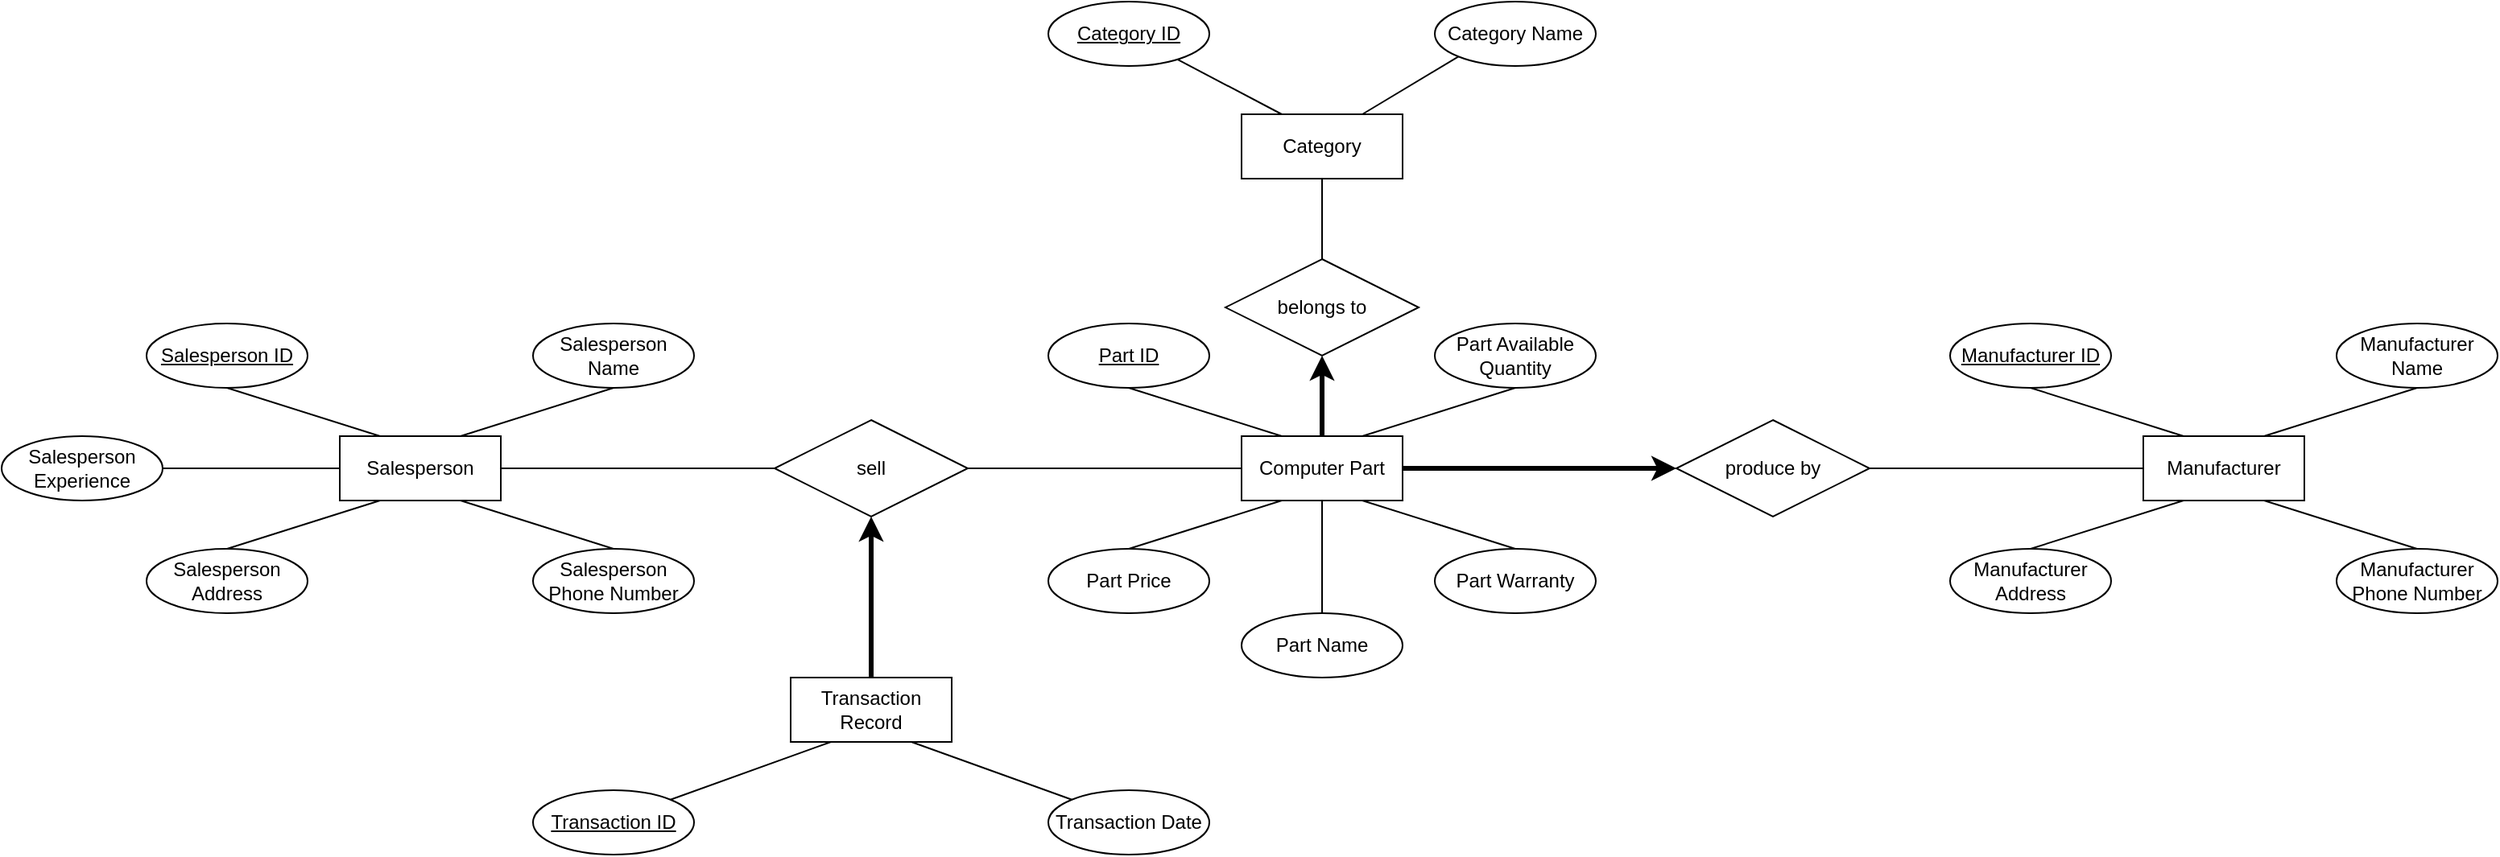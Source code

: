 <mxfile version="22.0.8" type="device">
  <diagram id="R2lEEEUBdFMjLlhIrx00" name="Page-1">
    <mxGraphModel dx="2829" dy="1188" grid="1" gridSize="10" guides="1" tooltips="1" connect="1" arrows="1" fold="1" page="1" pageScale="1" pageWidth="850" pageHeight="1100" math="0" shadow="0" extFonts="Permanent Marker^https://fonts.googleapis.com/css?family=Permanent+Marker">
      <root>
        <mxCell id="0" />
        <mxCell id="1" parent="0" />
        <mxCell id="m-d9OuQ96tlEYD3K8NPe-6" style="rounded=0;orthogonalLoop=1;jettySize=auto;html=1;exitX=0.25;exitY=0;exitDx=0;exitDy=0;endArrow=none;endFill=0;" parent="1" source="m-d9OuQ96tlEYD3K8NPe-1" target="m-d9OuQ96tlEYD3K8NPe-4" edge="1">
          <mxGeometry relative="1" as="geometry" />
        </mxCell>
        <mxCell id="m-d9OuQ96tlEYD3K8NPe-7" style="rounded=0;orthogonalLoop=1;jettySize=auto;html=1;exitX=0.75;exitY=0;exitDx=0;exitDy=0;entryX=0;entryY=1;entryDx=0;entryDy=0;endArrow=none;endFill=0;" parent="1" source="m-d9OuQ96tlEYD3K8NPe-1" target="m-d9OuQ96tlEYD3K8NPe-5" edge="1">
          <mxGeometry relative="1" as="geometry" />
        </mxCell>
        <mxCell id="m-d9OuQ96tlEYD3K8NPe-1" value="Category" style="whiteSpace=wrap;html=1;align=center;" parent="1" vertex="1">
          <mxGeometry x="370" y="410" width="100" height="40" as="geometry" />
        </mxCell>
        <mxCell id="m-d9OuQ96tlEYD3K8NPe-8" style="edgeStyle=orthogonalEdgeStyle;rounded=0;orthogonalLoop=1;jettySize=auto;html=1;exitX=0.5;exitY=0;exitDx=0;exitDy=0;entryX=0.5;entryY=1;entryDx=0;entryDy=0;endArrow=classic;endFill=1;strokeWidth=3;" parent="1" source="m-d9OuQ96tlEYD3K8NPe-2" target="m-d9OuQ96tlEYD3K8NPe-3" edge="1">
          <mxGeometry relative="1" as="geometry" />
        </mxCell>
        <mxCell id="_XZFC3icuOVZNhRGFE-E-10" style="rounded=0;orthogonalLoop=1;jettySize=auto;html=1;exitX=0.5;exitY=1;exitDx=0;exitDy=0;entryX=0.5;entryY=0;entryDx=0;entryDy=0;endArrow=none;endFill=0;" parent="1" source="m-d9OuQ96tlEYD3K8NPe-2" target="m-d9OuQ96tlEYD3K8NPe-21" edge="1">
          <mxGeometry relative="1" as="geometry" />
        </mxCell>
        <mxCell id="_XZFC3icuOVZNhRGFE-E-11" style="rounded=0;orthogonalLoop=1;jettySize=auto;html=1;exitX=0.75;exitY=1;exitDx=0;exitDy=0;entryX=0.5;entryY=0;entryDx=0;entryDy=0;endArrow=none;endFill=0;" parent="1" source="m-d9OuQ96tlEYD3K8NPe-2" target="_XZFC3icuOVZNhRGFE-E-7" edge="1">
          <mxGeometry relative="1" as="geometry" />
        </mxCell>
        <mxCell id="_XZFC3icuOVZNhRGFE-E-23" style="edgeStyle=orthogonalEdgeStyle;rounded=0;orthogonalLoop=1;jettySize=auto;html=1;exitX=0;exitY=0.5;exitDx=0;exitDy=0;entryX=1;entryY=0.5;entryDx=0;entryDy=0;endArrow=none;endFill=0;" parent="1" source="m-d9OuQ96tlEYD3K8NPe-2" target="_XZFC3icuOVZNhRGFE-E-20" edge="1">
          <mxGeometry relative="1" as="geometry" />
        </mxCell>
        <mxCell id="WRj5Y41JTLO4n0C5TctZ-2" style="rounded=0;orthogonalLoop=1;jettySize=auto;html=1;exitX=0.25;exitY=0;exitDx=0;exitDy=0;entryX=0.5;entryY=1;entryDx=0;entryDy=0;endArrow=none;endFill=0;" parent="1" source="m-d9OuQ96tlEYD3K8NPe-2" target="m-d9OuQ96tlEYD3K8NPe-19" edge="1">
          <mxGeometry relative="1" as="geometry" />
        </mxCell>
        <mxCell id="WRj5Y41JTLO4n0C5TctZ-3" style="rounded=0;orthogonalLoop=1;jettySize=auto;html=1;exitX=0.25;exitY=1;exitDx=0;exitDy=0;entryX=0.5;entryY=0;entryDx=0;entryDy=0;endArrow=none;endFill=0;" parent="1" source="m-d9OuQ96tlEYD3K8NPe-2" target="_XZFC3icuOVZNhRGFE-E-1" edge="1">
          <mxGeometry relative="1" as="geometry" />
        </mxCell>
        <mxCell id="m-d9OuQ96tlEYD3K8NPe-2" value="Computer Part" style="whiteSpace=wrap;html=1;align=center;" parent="1" vertex="1">
          <mxGeometry x="370" y="610" width="100" height="40" as="geometry" />
        </mxCell>
        <mxCell id="m-d9OuQ96tlEYD3K8NPe-9" style="edgeStyle=orthogonalEdgeStyle;rounded=0;orthogonalLoop=1;jettySize=auto;html=1;exitX=0.5;exitY=0;exitDx=0;exitDy=0;entryX=0.5;entryY=1;entryDx=0;entryDy=0;endArrow=none;endFill=0;" parent="1" source="m-d9OuQ96tlEYD3K8NPe-3" target="m-d9OuQ96tlEYD3K8NPe-1" edge="1">
          <mxGeometry relative="1" as="geometry" />
        </mxCell>
        <mxCell id="m-d9OuQ96tlEYD3K8NPe-3" value="belongs to" style="shape=rhombus;perimeter=rhombusPerimeter;whiteSpace=wrap;html=1;align=center;" parent="1" vertex="1">
          <mxGeometry x="360" y="500" width="120" height="60" as="geometry" />
        </mxCell>
        <mxCell id="m-d9OuQ96tlEYD3K8NPe-4" value="Category ID" style="ellipse;whiteSpace=wrap;html=1;align=center;fontStyle=4;" parent="1" vertex="1">
          <mxGeometry x="250" y="340" width="100" height="40" as="geometry" />
        </mxCell>
        <mxCell id="m-d9OuQ96tlEYD3K8NPe-5" value="Category Name" style="ellipse;whiteSpace=wrap;html=1;align=center;" parent="1" vertex="1">
          <mxGeometry x="490" y="340" width="100" height="40" as="geometry" />
        </mxCell>
        <mxCell id="m-d9OuQ96tlEYD3K8NPe-16" style="rounded=0;orthogonalLoop=1;jettySize=auto;html=1;exitX=0.75;exitY=0;exitDx=0;exitDy=0;entryX=0.5;entryY=1;entryDx=0;entryDy=0;endArrow=none;endFill=0;" parent="1" source="m-d9OuQ96tlEYD3K8NPe-10" target="m-d9OuQ96tlEYD3K8NPe-12" edge="1">
          <mxGeometry relative="1" as="geometry" />
        </mxCell>
        <mxCell id="m-d9OuQ96tlEYD3K8NPe-10" value="Manufacturer" style="whiteSpace=wrap;html=1;align=center;" parent="1" vertex="1">
          <mxGeometry x="930" y="610" width="100" height="40" as="geometry" />
        </mxCell>
        <mxCell id="m-d9OuQ96tlEYD3K8NPe-15" style="rounded=0;orthogonalLoop=1;jettySize=auto;html=1;exitX=0.5;exitY=1;exitDx=0;exitDy=0;entryX=0.25;entryY=0;entryDx=0;entryDy=0;endArrow=none;endFill=0;" parent="1" source="m-d9OuQ96tlEYD3K8NPe-11" target="m-d9OuQ96tlEYD3K8NPe-10" edge="1">
          <mxGeometry relative="1" as="geometry" />
        </mxCell>
        <mxCell id="m-d9OuQ96tlEYD3K8NPe-11" value="Manufacturer ID" style="ellipse;whiteSpace=wrap;html=1;align=center;fontStyle=4;" parent="1" vertex="1">
          <mxGeometry x="810" y="540" width="100" height="40" as="geometry" />
        </mxCell>
        <mxCell id="m-d9OuQ96tlEYD3K8NPe-12" value="Manufacturer Name" style="ellipse;whiteSpace=wrap;html=1;align=center;" parent="1" vertex="1">
          <mxGeometry x="1050" y="540" width="100" height="40" as="geometry" />
        </mxCell>
        <mxCell id="m-d9OuQ96tlEYD3K8NPe-17" style="rounded=0;orthogonalLoop=1;jettySize=auto;html=1;exitX=0.5;exitY=0;exitDx=0;exitDy=0;entryX=0.25;entryY=1;entryDx=0;entryDy=0;endArrow=none;endFill=0;" parent="1" source="m-d9OuQ96tlEYD3K8NPe-13" target="m-d9OuQ96tlEYD3K8NPe-10" edge="1">
          <mxGeometry relative="1" as="geometry" />
        </mxCell>
        <mxCell id="m-d9OuQ96tlEYD3K8NPe-13" value="Manufacturer Address" style="ellipse;whiteSpace=wrap;html=1;align=center;" parent="1" vertex="1">
          <mxGeometry x="810" y="680" width="100" height="40" as="geometry" />
        </mxCell>
        <mxCell id="m-d9OuQ96tlEYD3K8NPe-18" style="rounded=0;orthogonalLoop=1;jettySize=auto;html=1;exitX=0.5;exitY=0;exitDx=0;exitDy=0;entryX=0.75;entryY=1;entryDx=0;entryDy=0;endArrow=none;endFill=0;" parent="1" source="m-d9OuQ96tlEYD3K8NPe-14" target="m-d9OuQ96tlEYD3K8NPe-10" edge="1">
          <mxGeometry relative="1" as="geometry" />
        </mxCell>
        <mxCell id="m-d9OuQ96tlEYD3K8NPe-14" value="Manufacturer Phone Number" style="ellipse;whiteSpace=wrap;html=1;align=center;" parent="1" vertex="1">
          <mxGeometry x="1050" y="680" width="100" height="40" as="geometry" />
        </mxCell>
        <mxCell id="m-d9OuQ96tlEYD3K8NPe-19" value="Part ID" style="ellipse;whiteSpace=wrap;html=1;align=center;fontStyle=4;" parent="1" vertex="1">
          <mxGeometry x="250" y="540" width="100" height="40" as="geometry" />
        </mxCell>
        <mxCell id="m-d9OuQ96tlEYD3K8NPe-21" value="Part Name" style="ellipse;whiteSpace=wrap;html=1;align=center;" parent="1" vertex="1">
          <mxGeometry x="370" y="720" width="100" height="40" as="geometry" />
        </mxCell>
        <mxCell id="_XZFC3icuOVZNhRGFE-E-1" value="Part Price" style="ellipse;whiteSpace=wrap;html=1;align=center;" parent="1" vertex="1">
          <mxGeometry x="250" y="680" width="100" height="40" as="geometry" />
        </mxCell>
        <mxCell id="_XZFC3icuOVZNhRGFE-E-6" style="rounded=0;orthogonalLoop=1;jettySize=auto;html=1;exitX=1;exitY=0.5;exitDx=0;exitDy=0;entryX=0;entryY=0.5;entryDx=0;entryDy=0;endArrow=none;endFill=0;" parent="1" source="_XZFC3icuOVZNhRGFE-E-4" target="m-d9OuQ96tlEYD3K8NPe-10" edge="1">
          <mxGeometry relative="1" as="geometry" />
        </mxCell>
        <mxCell id="_XZFC3icuOVZNhRGFE-E-4" value="produce by" style="shape=rhombus;perimeter=rhombusPerimeter;whiteSpace=wrap;html=1;align=center;" parent="1" vertex="1">
          <mxGeometry x="640" y="600" width="120" height="60" as="geometry" />
        </mxCell>
        <mxCell id="_XZFC3icuOVZNhRGFE-E-5" style="rounded=0;orthogonalLoop=1;jettySize=auto;html=1;exitX=1;exitY=0.5;exitDx=0;exitDy=0;endArrow=classic;endFill=1;entryX=0;entryY=0.5;entryDx=0;entryDy=0;strokeWidth=3;" parent="1" source="m-d9OuQ96tlEYD3K8NPe-2" target="_XZFC3icuOVZNhRGFE-E-4" edge="1">
          <mxGeometry relative="1" as="geometry">
            <mxPoint x="640" y="630" as="targetPoint" />
          </mxGeometry>
        </mxCell>
        <mxCell id="_XZFC3icuOVZNhRGFE-E-7" value="Part Warranty" style="ellipse;whiteSpace=wrap;html=1;align=center;" parent="1" vertex="1">
          <mxGeometry x="490" y="680" width="100" height="40" as="geometry" />
        </mxCell>
        <mxCell id="_XZFC3icuOVZNhRGFE-E-13" style="rounded=0;orthogonalLoop=1;jettySize=auto;html=1;exitX=0.5;exitY=1;exitDx=0;exitDy=0;entryX=0.75;entryY=0;entryDx=0;entryDy=0;endArrow=none;endFill=0;" parent="1" source="_XZFC3icuOVZNhRGFE-E-8" target="m-d9OuQ96tlEYD3K8NPe-2" edge="1">
          <mxGeometry relative="1" as="geometry" />
        </mxCell>
        <mxCell id="_XZFC3icuOVZNhRGFE-E-8" value="Part Available Quantity" style="ellipse;whiteSpace=wrap;html=1;align=center;" parent="1" vertex="1">
          <mxGeometry x="490" y="540" width="100" height="40" as="geometry" />
        </mxCell>
        <mxCell id="_XZFC3icuOVZNhRGFE-E-21" style="rounded=0;orthogonalLoop=1;jettySize=auto;html=1;exitX=0.25;exitY=0;exitDx=0;exitDy=0;entryX=0.5;entryY=1;entryDx=0;entryDy=0;endArrow=none;endFill=0;" parent="1" source="_XZFC3icuOVZNhRGFE-E-14" target="_XZFC3icuOVZNhRGFE-E-15" edge="1">
          <mxGeometry relative="1" as="geometry" />
        </mxCell>
        <mxCell id="_XZFC3icuOVZNhRGFE-E-22" style="rounded=0;orthogonalLoop=1;jettySize=auto;html=1;exitX=0.75;exitY=0;exitDx=0;exitDy=0;entryX=0.5;entryY=1;entryDx=0;entryDy=0;endArrow=none;endFill=0;" parent="1" source="_XZFC3icuOVZNhRGFE-E-14" target="_XZFC3icuOVZNhRGFE-E-16" edge="1">
          <mxGeometry relative="1" as="geometry" />
        </mxCell>
        <mxCell id="_XZFC3icuOVZNhRGFE-E-14" value="Salesperson" style="whiteSpace=wrap;html=1;align=center;" parent="1" vertex="1">
          <mxGeometry x="-190" y="610" width="100" height="40" as="geometry" />
        </mxCell>
        <mxCell id="_XZFC3icuOVZNhRGFE-E-15" value="Salesperson ID" style="ellipse;whiteSpace=wrap;html=1;align=center;fontStyle=4;" parent="1" vertex="1">
          <mxGeometry x="-310" y="540" width="100" height="40" as="geometry" />
        </mxCell>
        <mxCell id="_XZFC3icuOVZNhRGFE-E-16" value="Salesperson Name" style="ellipse;whiteSpace=wrap;html=1;align=center;" parent="1" vertex="1">
          <mxGeometry x="-70" y="540" width="100" height="40" as="geometry" />
        </mxCell>
        <mxCell id="_XZFC3icuOVZNhRGFE-E-26" style="rounded=0;orthogonalLoop=1;jettySize=auto;html=1;exitX=0.5;exitY=0;exitDx=0;exitDy=0;entryX=0.25;entryY=1;entryDx=0;entryDy=0;endArrow=none;endFill=0;" parent="1" source="_XZFC3icuOVZNhRGFE-E-17" target="_XZFC3icuOVZNhRGFE-E-14" edge="1">
          <mxGeometry relative="1" as="geometry" />
        </mxCell>
        <mxCell id="_XZFC3icuOVZNhRGFE-E-17" value="Salesperson Address" style="ellipse;whiteSpace=wrap;html=1;align=center;" parent="1" vertex="1">
          <mxGeometry x="-310" y="680" width="100" height="40" as="geometry" />
        </mxCell>
        <mxCell id="_XZFC3icuOVZNhRGFE-E-27" style="rounded=0;orthogonalLoop=1;jettySize=auto;html=1;exitX=0.5;exitY=0;exitDx=0;exitDy=0;entryX=0.75;entryY=1;entryDx=0;entryDy=0;endArrow=none;endFill=0;" parent="1" source="_XZFC3icuOVZNhRGFE-E-18" target="_XZFC3icuOVZNhRGFE-E-14" edge="1">
          <mxGeometry relative="1" as="geometry" />
        </mxCell>
        <mxCell id="_XZFC3icuOVZNhRGFE-E-18" value="Salesperson Phone Number" style="ellipse;whiteSpace=wrap;html=1;align=center;" parent="1" vertex="1">
          <mxGeometry x="-70" y="680" width="100" height="40" as="geometry" />
        </mxCell>
        <mxCell id="_XZFC3icuOVZNhRGFE-E-25" style="rounded=0;orthogonalLoop=1;jettySize=auto;html=1;entryX=0;entryY=0.5;entryDx=0;entryDy=0;endArrow=none;endFill=0;" parent="1" source="_XZFC3icuOVZNhRGFE-E-19" target="_XZFC3icuOVZNhRGFE-E-14" edge="1">
          <mxGeometry relative="1" as="geometry" />
        </mxCell>
        <mxCell id="_XZFC3icuOVZNhRGFE-E-19" value="Salesperson Experience" style="ellipse;whiteSpace=wrap;html=1;align=center;" parent="1" vertex="1">
          <mxGeometry x="-400" y="610" width="100" height="40" as="geometry" />
        </mxCell>
        <mxCell id="_XZFC3icuOVZNhRGFE-E-24" style="rounded=0;orthogonalLoop=1;jettySize=auto;html=1;endArrow=none;endFill=0;" parent="1" source="_XZFC3icuOVZNhRGFE-E-20" target="_XZFC3icuOVZNhRGFE-E-14" edge="1">
          <mxGeometry relative="1" as="geometry" />
        </mxCell>
        <mxCell id="_XZFC3icuOVZNhRGFE-E-20" value="sell" style="shape=rhombus;perimeter=rhombusPerimeter;whiteSpace=wrap;html=1;align=center;" parent="1" vertex="1">
          <mxGeometry x="80" y="600" width="120" height="60" as="geometry" />
        </mxCell>
        <mxCell id="aRNeA1mhcJnV62-i4Jk8-4" style="edgeStyle=orthogonalEdgeStyle;rounded=0;orthogonalLoop=1;jettySize=auto;html=1;exitX=0.5;exitY=0;exitDx=0;exitDy=0;entryX=0.5;entryY=1;entryDx=0;entryDy=0;strokeWidth=3;" parent="1" source="_XZFC3icuOVZNhRGFE-E-28" target="_XZFC3icuOVZNhRGFE-E-20" edge="1">
          <mxGeometry relative="1" as="geometry" />
        </mxCell>
        <mxCell id="_XZFC3icuOVZNhRGFE-E-28" value="Transaction Record" style="whiteSpace=wrap;html=1;align=center;" parent="1" vertex="1">
          <mxGeometry x="90" y="760" width="100" height="40" as="geometry" />
        </mxCell>
        <mxCell id="aRNeA1mhcJnV62-i4Jk8-1" style="rounded=0;orthogonalLoop=1;jettySize=auto;html=1;exitX=1;exitY=0;exitDx=0;exitDy=0;entryX=0.25;entryY=1;entryDx=0;entryDy=0;endArrow=none;endFill=0;" parent="1" source="WRj5Y41JTLO4n0C5TctZ-1" target="_XZFC3icuOVZNhRGFE-E-28" edge="1">
          <mxGeometry relative="1" as="geometry" />
        </mxCell>
        <mxCell id="WRj5Y41JTLO4n0C5TctZ-1" value="Transaction ID" style="ellipse;whiteSpace=wrap;html=1;align=center;fontStyle=4;" parent="1" vertex="1">
          <mxGeometry x="-70" y="830" width="100" height="40" as="geometry" />
        </mxCell>
        <mxCell id="aRNeA1mhcJnV62-i4Jk8-3" style="rounded=0;orthogonalLoop=1;jettySize=auto;html=1;exitX=0;exitY=0;exitDx=0;exitDy=0;entryX=0.75;entryY=1;entryDx=0;entryDy=0;endArrow=none;endFill=0;" parent="1" source="WRj5Y41JTLO4n0C5TctZ-4" target="_XZFC3icuOVZNhRGFE-E-28" edge="1">
          <mxGeometry relative="1" as="geometry" />
        </mxCell>
        <mxCell id="WRj5Y41JTLO4n0C5TctZ-4" value="Transaction Date" style="ellipse;whiteSpace=wrap;html=1;align=center;" parent="1" vertex="1">
          <mxGeometry x="250" y="830" width="100" height="40" as="geometry" />
        </mxCell>
      </root>
    </mxGraphModel>
  </diagram>
</mxfile>
